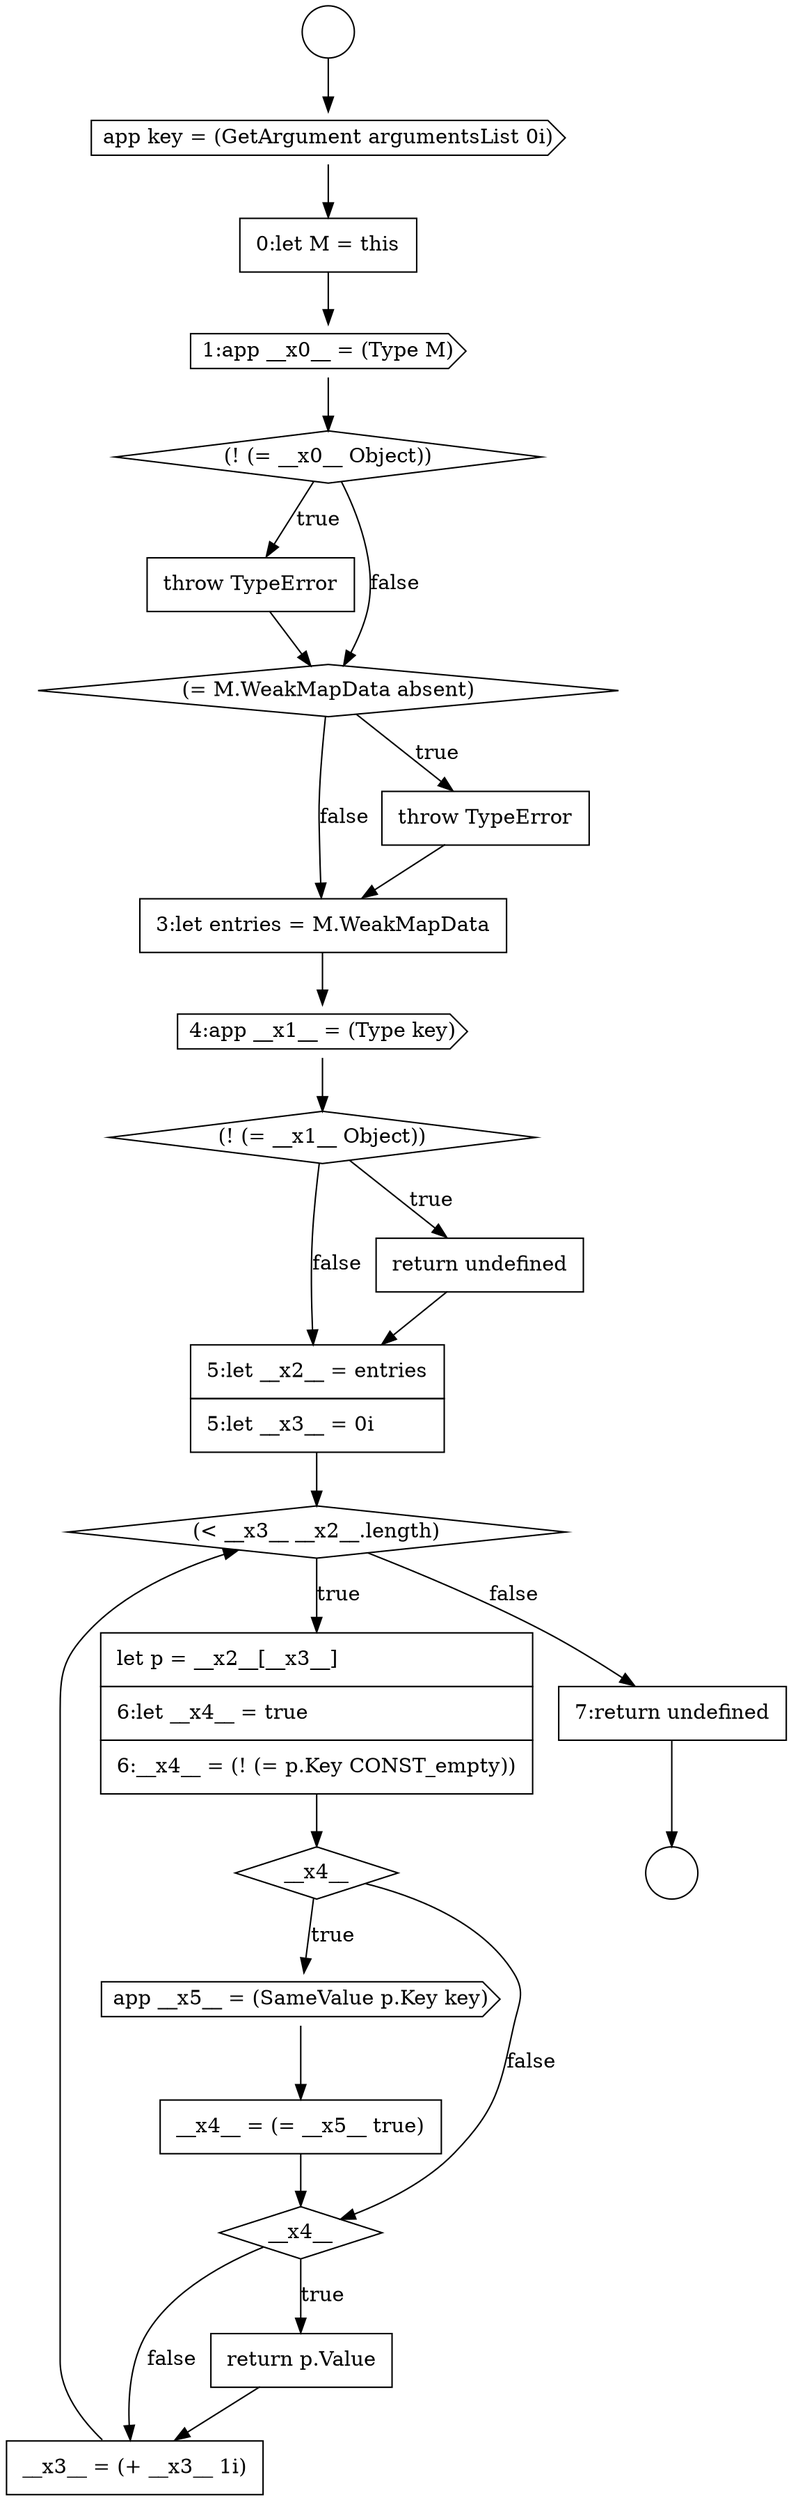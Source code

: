 digraph {
  node16444 [shape=none, margin=0, label=<<font color="black">
    <table border="0" cellborder="1" cellspacing="0" cellpadding="10">
      <tr><td align="left">5:let __x2__ = entries</td></tr>
      <tr><td align="left">5:let __x3__ = 0i</td></tr>
    </table>
  </font>> color="black" fillcolor="white" style=filled]
  node16452 [shape=none, margin=0, label=<<font color="black">
    <table border="0" cellborder="1" cellspacing="0" cellpadding="10">
      <tr><td align="left">__x3__ = (+ __x3__ 1i)</td></tr>
    </table>
  </font>> color="black" fillcolor="white" style=filled]
  node16433 [shape=cds, label=<<font color="black">app key = (GetArgument argumentsList 0i)</font>> color="black" fillcolor="white" style=filled]
  node16440 [shape=none, margin=0, label=<<font color="black">
    <table border="0" cellborder="1" cellspacing="0" cellpadding="10">
      <tr><td align="left">3:let entries = M.WeakMapData</td></tr>
    </table>
  </font>> color="black" fillcolor="white" style=filled]
  node16441 [shape=cds, label=<<font color="black">4:app __x1__ = (Type key)</font>> color="black" fillcolor="white" style=filled]
  node16439 [shape=none, margin=0, label=<<font color="black">
    <table border="0" cellborder="1" cellspacing="0" cellpadding="10">
      <tr><td align="left">throw TypeError</td></tr>
    </table>
  </font>> color="black" fillcolor="white" style=filled]
  node16435 [shape=cds, label=<<font color="black">1:app __x0__ = (Type M)</font>> color="black" fillcolor="white" style=filled]
  node16442 [shape=diamond, label=<<font color="black">(! (= __x1__ Object))</font>> color="black" fillcolor="white" style=filled]
  node16446 [shape=none, margin=0, label=<<font color="black">
    <table border="0" cellborder="1" cellspacing="0" cellpadding="10">
      <tr><td align="left">let p = __x2__[__x3__]</td></tr>
      <tr><td align="left">6:let __x4__ = true</td></tr>
      <tr><td align="left">6:__x4__ = (! (= p.Key CONST_empty))</td></tr>
    </table>
  </font>> color="black" fillcolor="white" style=filled]
  node16447 [shape=diamond, label=<<font color="black">__x4__</font>> color="black" fillcolor="white" style=filled]
  node16434 [shape=none, margin=0, label=<<font color="black">
    <table border="0" cellborder="1" cellspacing="0" cellpadding="10">
      <tr><td align="left">0:let M = this</td></tr>
    </table>
  </font>> color="black" fillcolor="white" style=filled]
  node16449 [shape=none, margin=0, label=<<font color="black">
    <table border="0" cellborder="1" cellspacing="0" cellpadding="10">
      <tr><td align="left">__x4__ = (= __x5__ true)</td></tr>
    </table>
  </font>> color="black" fillcolor="white" style=filled]
  node16437 [shape=none, margin=0, label=<<font color="black">
    <table border="0" cellborder="1" cellspacing="0" cellpadding="10">
      <tr><td align="left">throw TypeError</td></tr>
    </table>
  </font>> color="black" fillcolor="white" style=filled]
  node16448 [shape=cds, label=<<font color="black">app __x5__ = (SameValue p.Key key)</font>> color="black" fillcolor="white" style=filled]
  node16431 [shape=circle label=" " color="black" fillcolor="white" style=filled]
  node16436 [shape=diamond, label=<<font color="black">(! (= __x0__ Object))</font>> color="black" fillcolor="white" style=filled]
  node16451 [shape=none, margin=0, label=<<font color="black">
    <table border="0" cellborder="1" cellspacing="0" cellpadding="10">
      <tr><td align="left">return p.Value</td></tr>
    </table>
  </font>> color="black" fillcolor="white" style=filled]
  node16445 [shape=diamond, label=<<font color="black">(&lt; __x3__ __x2__.length)</font>> color="black" fillcolor="white" style=filled]
  node16432 [shape=circle label=" " color="black" fillcolor="white" style=filled]
  node16450 [shape=diamond, label=<<font color="black">__x4__</font>> color="black" fillcolor="white" style=filled]
  node16443 [shape=none, margin=0, label=<<font color="black">
    <table border="0" cellborder="1" cellspacing="0" cellpadding="10">
      <tr><td align="left">return undefined</td></tr>
    </table>
  </font>> color="black" fillcolor="white" style=filled]
  node16438 [shape=diamond, label=<<font color="black">(= M.WeakMapData absent)</font>> color="black" fillcolor="white" style=filled]
  node16453 [shape=none, margin=0, label=<<font color="black">
    <table border="0" cellborder="1" cellspacing="0" cellpadding="10">
      <tr><td align="left">7:return undefined</td></tr>
    </table>
  </font>> color="black" fillcolor="white" style=filled]
  node16453 -> node16432 [ color="black"]
  node16445 -> node16446 [label=<<font color="black">true</font>> color="black"]
  node16445 -> node16453 [label=<<font color="black">false</font>> color="black"]
  node16433 -> node16434 [ color="black"]
  node16444 -> node16445 [ color="black"]
  node16442 -> node16443 [label=<<font color="black">true</font>> color="black"]
  node16442 -> node16444 [label=<<font color="black">false</font>> color="black"]
  node16441 -> node16442 [ color="black"]
  node16450 -> node16451 [label=<<font color="black">true</font>> color="black"]
  node16450 -> node16452 [label=<<font color="black">false</font>> color="black"]
  node16436 -> node16437 [label=<<font color="black">true</font>> color="black"]
  node16436 -> node16438 [label=<<font color="black">false</font>> color="black"]
  node16435 -> node16436 [ color="black"]
  node16447 -> node16448 [label=<<font color="black">true</font>> color="black"]
  node16447 -> node16450 [label=<<font color="black">false</font>> color="black"]
  node16440 -> node16441 [ color="black"]
  node16446 -> node16447 [ color="black"]
  node16437 -> node16438 [ color="black"]
  node16452 -> node16445 [ color="black"]
  node16449 -> node16450 [ color="black"]
  node16434 -> node16435 [ color="black"]
  node16443 -> node16444 [ color="black"]
  node16451 -> node16452 [ color="black"]
  node16439 -> node16440 [ color="black"]
  node16431 -> node16433 [ color="black"]
  node16448 -> node16449 [ color="black"]
  node16438 -> node16439 [label=<<font color="black">true</font>> color="black"]
  node16438 -> node16440 [label=<<font color="black">false</font>> color="black"]
}
